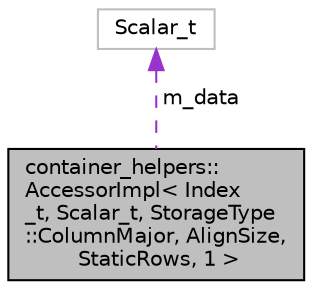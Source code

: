 digraph "container_helpers::AccessorImpl&lt; Index_t, Scalar_t, StorageType::ColumnMajor, AlignSize, StaticRows, 1 &gt;"
{
  edge [fontname="Helvetica",fontsize="10",labelfontname="Helvetica",labelfontsize="10"];
  node [fontname="Helvetica",fontsize="10",shape=record];
  Node1 [label="container_helpers::\lAccessorImpl\< Index\l_t, Scalar_t, StorageType\l::ColumnMajor, AlignSize,\l StaticRows, 1 \>",height=0.2,width=0.4,color="black", fillcolor="grey75", style="filled", fontcolor="black"];
  Node2 -> Node1 [dir="back",color="darkorchid3",fontsize="10",style="dashed",label=" m_data" ,fontname="Helvetica"];
  Node2 [label="Scalar_t",height=0.2,width=0.4,color="grey75", fillcolor="white", style="filled"];
}
